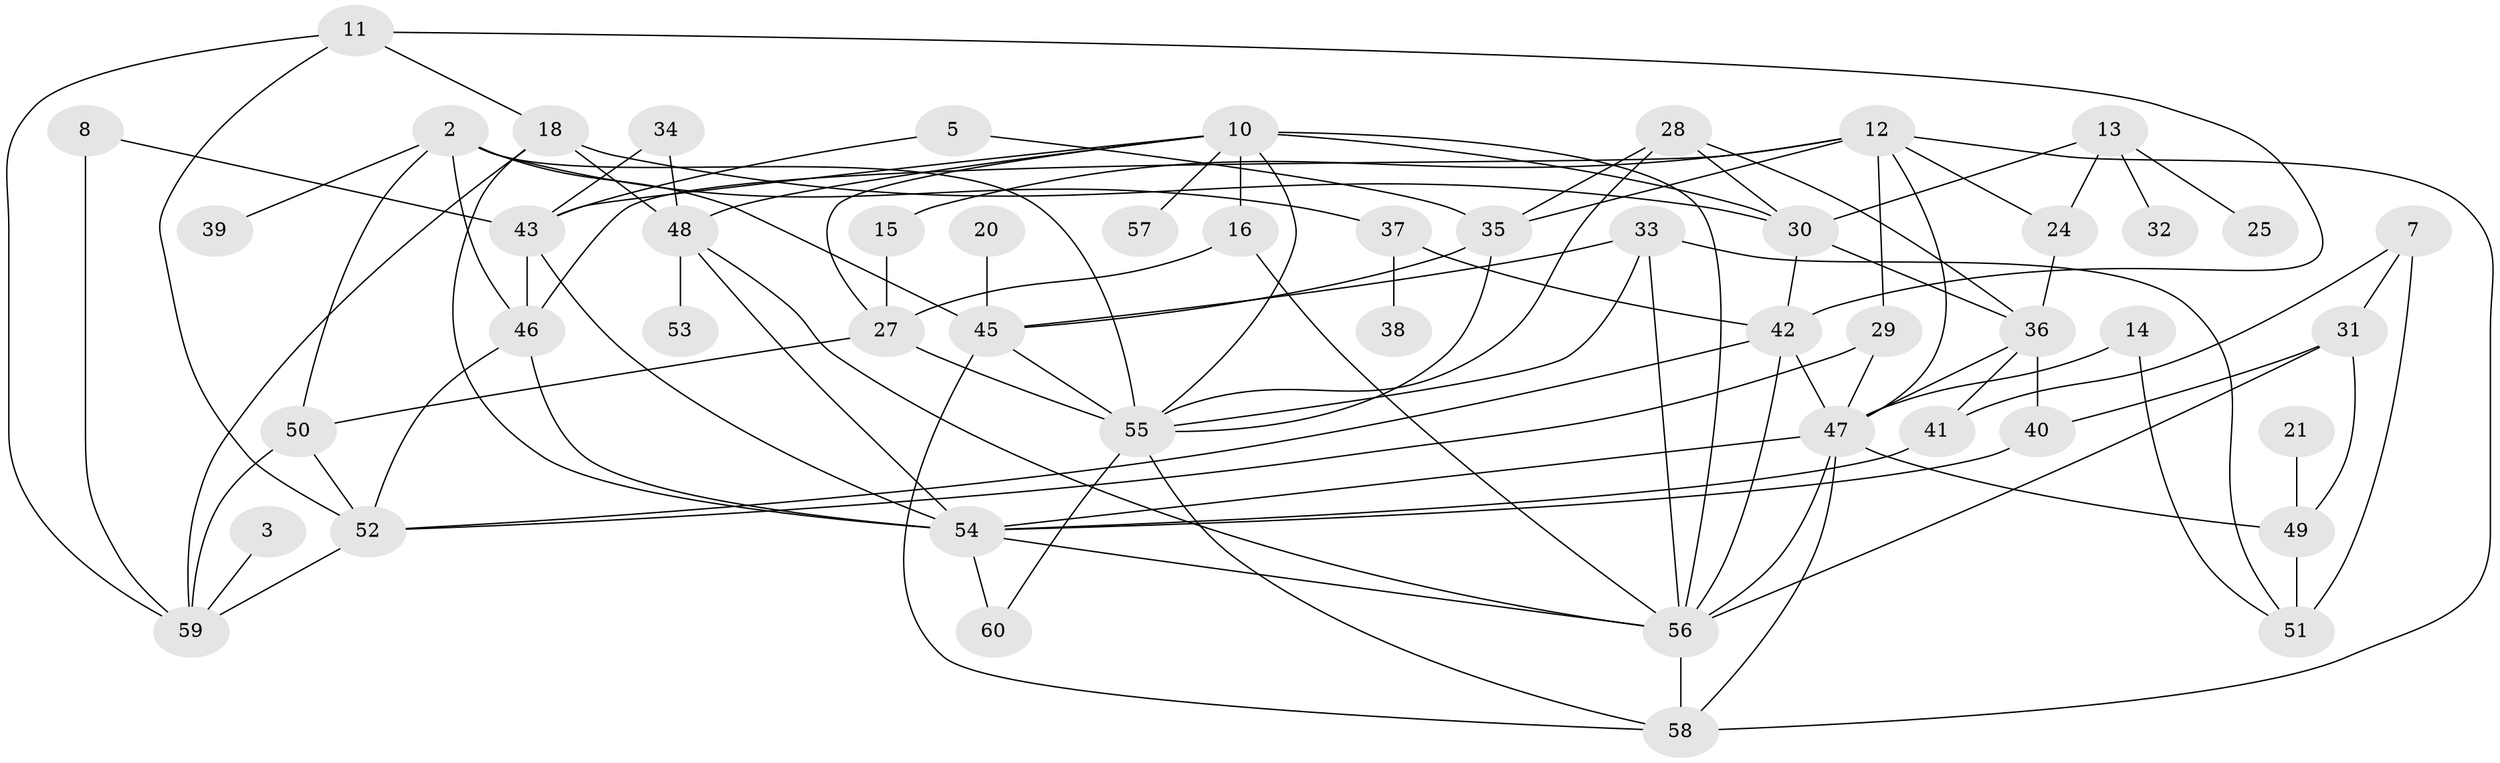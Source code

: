// original degree distribution, {2: 0.25833333333333336, 0: 0.08333333333333333, 3: 0.225, 5: 0.10833333333333334, 4: 0.14166666666666666, 1: 0.13333333333333333, 6: 0.025, 7: 0.016666666666666666, 8: 0.008333333333333333}
// Generated by graph-tools (version 1.1) at 2025/49/03/09/25 03:49:14]
// undirected, 50 vertices, 102 edges
graph export_dot {
graph [start="1"]
  node [color=gray90,style=filled];
  2;
  3;
  5;
  7;
  8;
  10;
  11;
  12;
  13;
  14;
  15;
  16;
  18;
  20;
  21;
  24;
  25;
  27;
  28;
  29;
  30;
  31;
  32;
  33;
  34;
  35;
  36;
  37;
  38;
  39;
  40;
  41;
  42;
  43;
  45;
  46;
  47;
  48;
  49;
  50;
  51;
  52;
  53;
  54;
  55;
  56;
  57;
  58;
  59;
  60;
  2 -- 37 [weight=1.0];
  2 -- 39 [weight=1.0];
  2 -- 45 [weight=1.0];
  2 -- 46 [weight=1.0];
  2 -- 50 [weight=1.0];
  2 -- 55 [weight=1.0];
  3 -- 59 [weight=1.0];
  5 -- 35 [weight=1.0];
  5 -- 43 [weight=1.0];
  7 -- 31 [weight=1.0];
  7 -- 41 [weight=1.0];
  7 -- 51 [weight=1.0];
  8 -- 43 [weight=1.0];
  8 -- 59 [weight=1.0];
  10 -- 16 [weight=1.0];
  10 -- 27 [weight=1.0];
  10 -- 30 [weight=1.0];
  10 -- 43 [weight=1.0];
  10 -- 48 [weight=1.0];
  10 -- 55 [weight=2.0];
  10 -- 56 [weight=1.0];
  10 -- 57 [weight=1.0];
  11 -- 18 [weight=1.0];
  11 -- 42 [weight=1.0];
  11 -- 52 [weight=1.0];
  11 -- 59 [weight=1.0];
  12 -- 15 [weight=1.0];
  12 -- 24 [weight=1.0];
  12 -- 29 [weight=1.0];
  12 -- 35 [weight=1.0];
  12 -- 46 [weight=1.0];
  12 -- 47 [weight=1.0];
  12 -- 58 [weight=1.0];
  13 -- 24 [weight=1.0];
  13 -- 25 [weight=1.0];
  13 -- 30 [weight=1.0];
  13 -- 32 [weight=1.0];
  14 -- 47 [weight=1.0];
  14 -- 51 [weight=1.0];
  15 -- 27 [weight=1.0];
  16 -- 27 [weight=1.0];
  16 -- 56 [weight=1.0];
  18 -- 30 [weight=1.0];
  18 -- 48 [weight=1.0];
  18 -- 54 [weight=1.0];
  18 -- 59 [weight=1.0];
  20 -- 45 [weight=1.0];
  21 -- 49 [weight=1.0];
  24 -- 36 [weight=1.0];
  27 -- 50 [weight=1.0];
  27 -- 55 [weight=1.0];
  28 -- 30 [weight=1.0];
  28 -- 35 [weight=1.0];
  28 -- 36 [weight=1.0];
  28 -- 55 [weight=1.0];
  29 -- 47 [weight=1.0];
  29 -- 52 [weight=1.0];
  30 -- 36 [weight=1.0];
  30 -- 42 [weight=1.0];
  31 -- 40 [weight=1.0];
  31 -- 49 [weight=1.0];
  31 -- 56 [weight=1.0];
  33 -- 45 [weight=1.0];
  33 -- 51 [weight=1.0];
  33 -- 55 [weight=1.0];
  33 -- 56 [weight=1.0];
  34 -- 43 [weight=1.0];
  34 -- 48 [weight=1.0];
  35 -- 45 [weight=1.0];
  35 -- 55 [weight=1.0];
  36 -- 40 [weight=1.0];
  36 -- 41 [weight=1.0];
  36 -- 47 [weight=1.0];
  37 -- 38 [weight=1.0];
  37 -- 42 [weight=1.0];
  40 -- 54 [weight=1.0];
  41 -- 54 [weight=1.0];
  42 -- 47 [weight=1.0];
  42 -- 52 [weight=1.0];
  42 -- 56 [weight=1.0];
  43 -- 46 [weight=1.0];
  43 -- 54 [weight=1.0];
  45 -- 55 [weight=1.0];
  45 -- 58 [weight=1.0];
  46 -- 52 [weight=1.0];
  46 -- 54 [weight=1.0];
  47 -- 49 [weight=1.0];
  47 -- 54 [weight=1.0];
  47 -- 56 [weight=1.0];
  47 -- 58 [weight=1.0];
  48 -- 53 [weight=1.0];
  48 -- 54 [weight=1.0];
  48 -- 56 [weight=1.0];
  49 -- 51 [weight=2.0];
  50 -- 52 [weight=1.0];
  50 -- 59 [weight=1.0];
  52 -- 59 [weight=2.0];
  54 -- 56 [weight=1.0];
  54 -- 60 [weight=1.0];
  55 -- 58 [weight=1.0];
  55 -- 60 [weight=1.0];
  56 -- 58 [weight=2.0];
}

